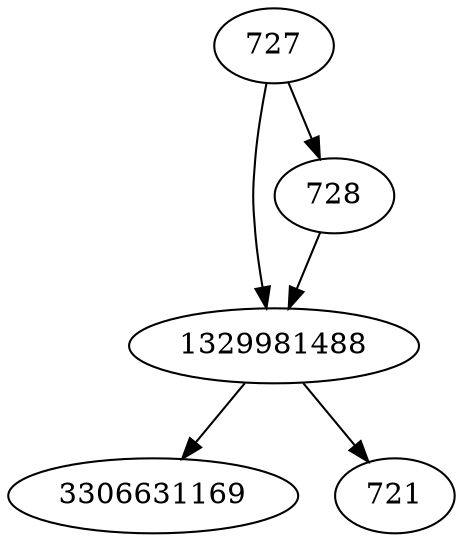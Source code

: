 strict digraph  {
3306631169;
1329981488;
721;
727;
728;
1329981488 -> 721;
1329981488 -> 3306631169;
727 -> 728;
727 -> 1329981488;
728 -> 1329981488;
}
